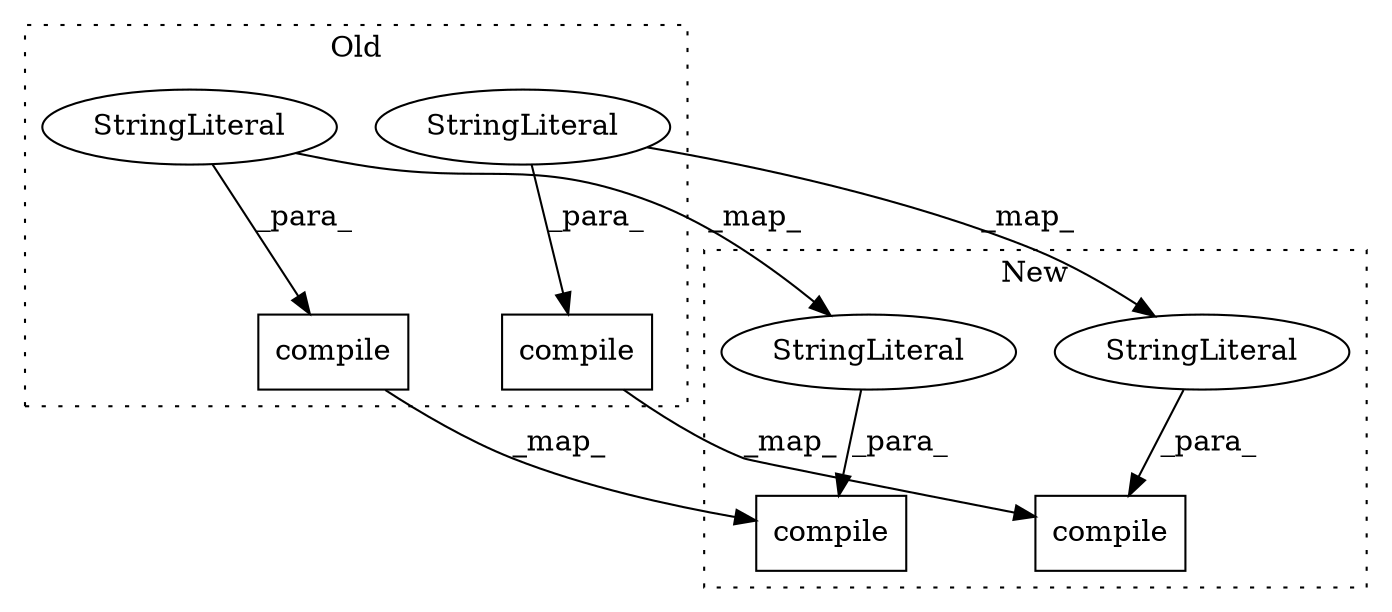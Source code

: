 digraph G {
subgraph cluster0 {
1 [label="compile" a="32" s="5799,5807" l="8,-11" shape="box"];
3 [label="StringLiteral" a="45" s="5807" l="0" shape="ellipse"];
5 [label="compile" a="32" s="6071,6079" l="8,-11" shape="box"];
8 [label="StringLiteral" a="45" s="6079" l="0" shape="ellipse"];
label = "Old";
style="dotted";
}
subgraph cluster1 {
2 [label="compile" a="32" s="5484,5492" l="8,-11" shape="box"];
4 [label="StringLiteral" a="45" s="5492" l="0" shape="ellipse"];
6 [label="compile" a="32" s="6226,6234" l="8,-11" shape="box"];
7 [label="StringLiteral" a="45" s="6234" l="0" shape="ellipse"];
label = "New";
style="dotted";
}
1 -> 2 [label="_map_"];
3 -> 1 [label="_para_"];
3 -> 4 [label="_map_"];
4 -> 2 [label="_para_"];
5 -> 6 [label="_map_"];
7 -> 6 [label="_para_"];
8 -> 5 [label="_para_"];
8 -> 7 [label="_map_"];
}